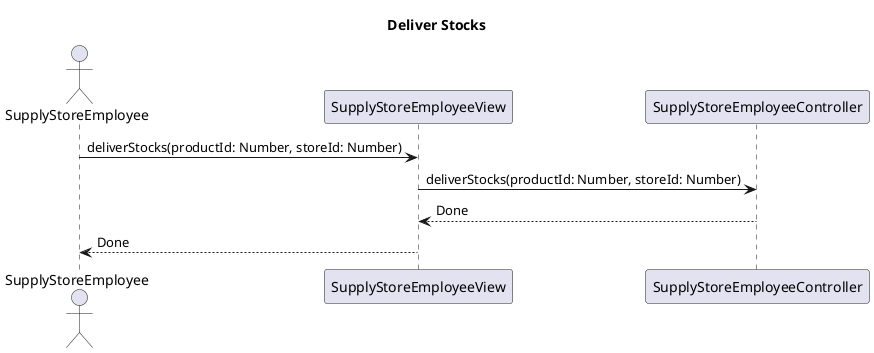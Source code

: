 @startuml deliver-stocks
title Deliver Stocks
actor SupplyStoreEmployee

SupplyStoreEmployee -> SupplyStoreEmployeeView : deliverStocks(productId: Number, storeId: Number)
SupplyStoreEmployeeView -> SupplyStoreEmployeeController : deliverStocks(productId: Number, storeId: Number)
SupplyStoreEmployeeController --> SupplyStoreEmployeeView : Done
SupplyStoreEmployeeView --> SupplyStoreEmployee : Done
@enduml